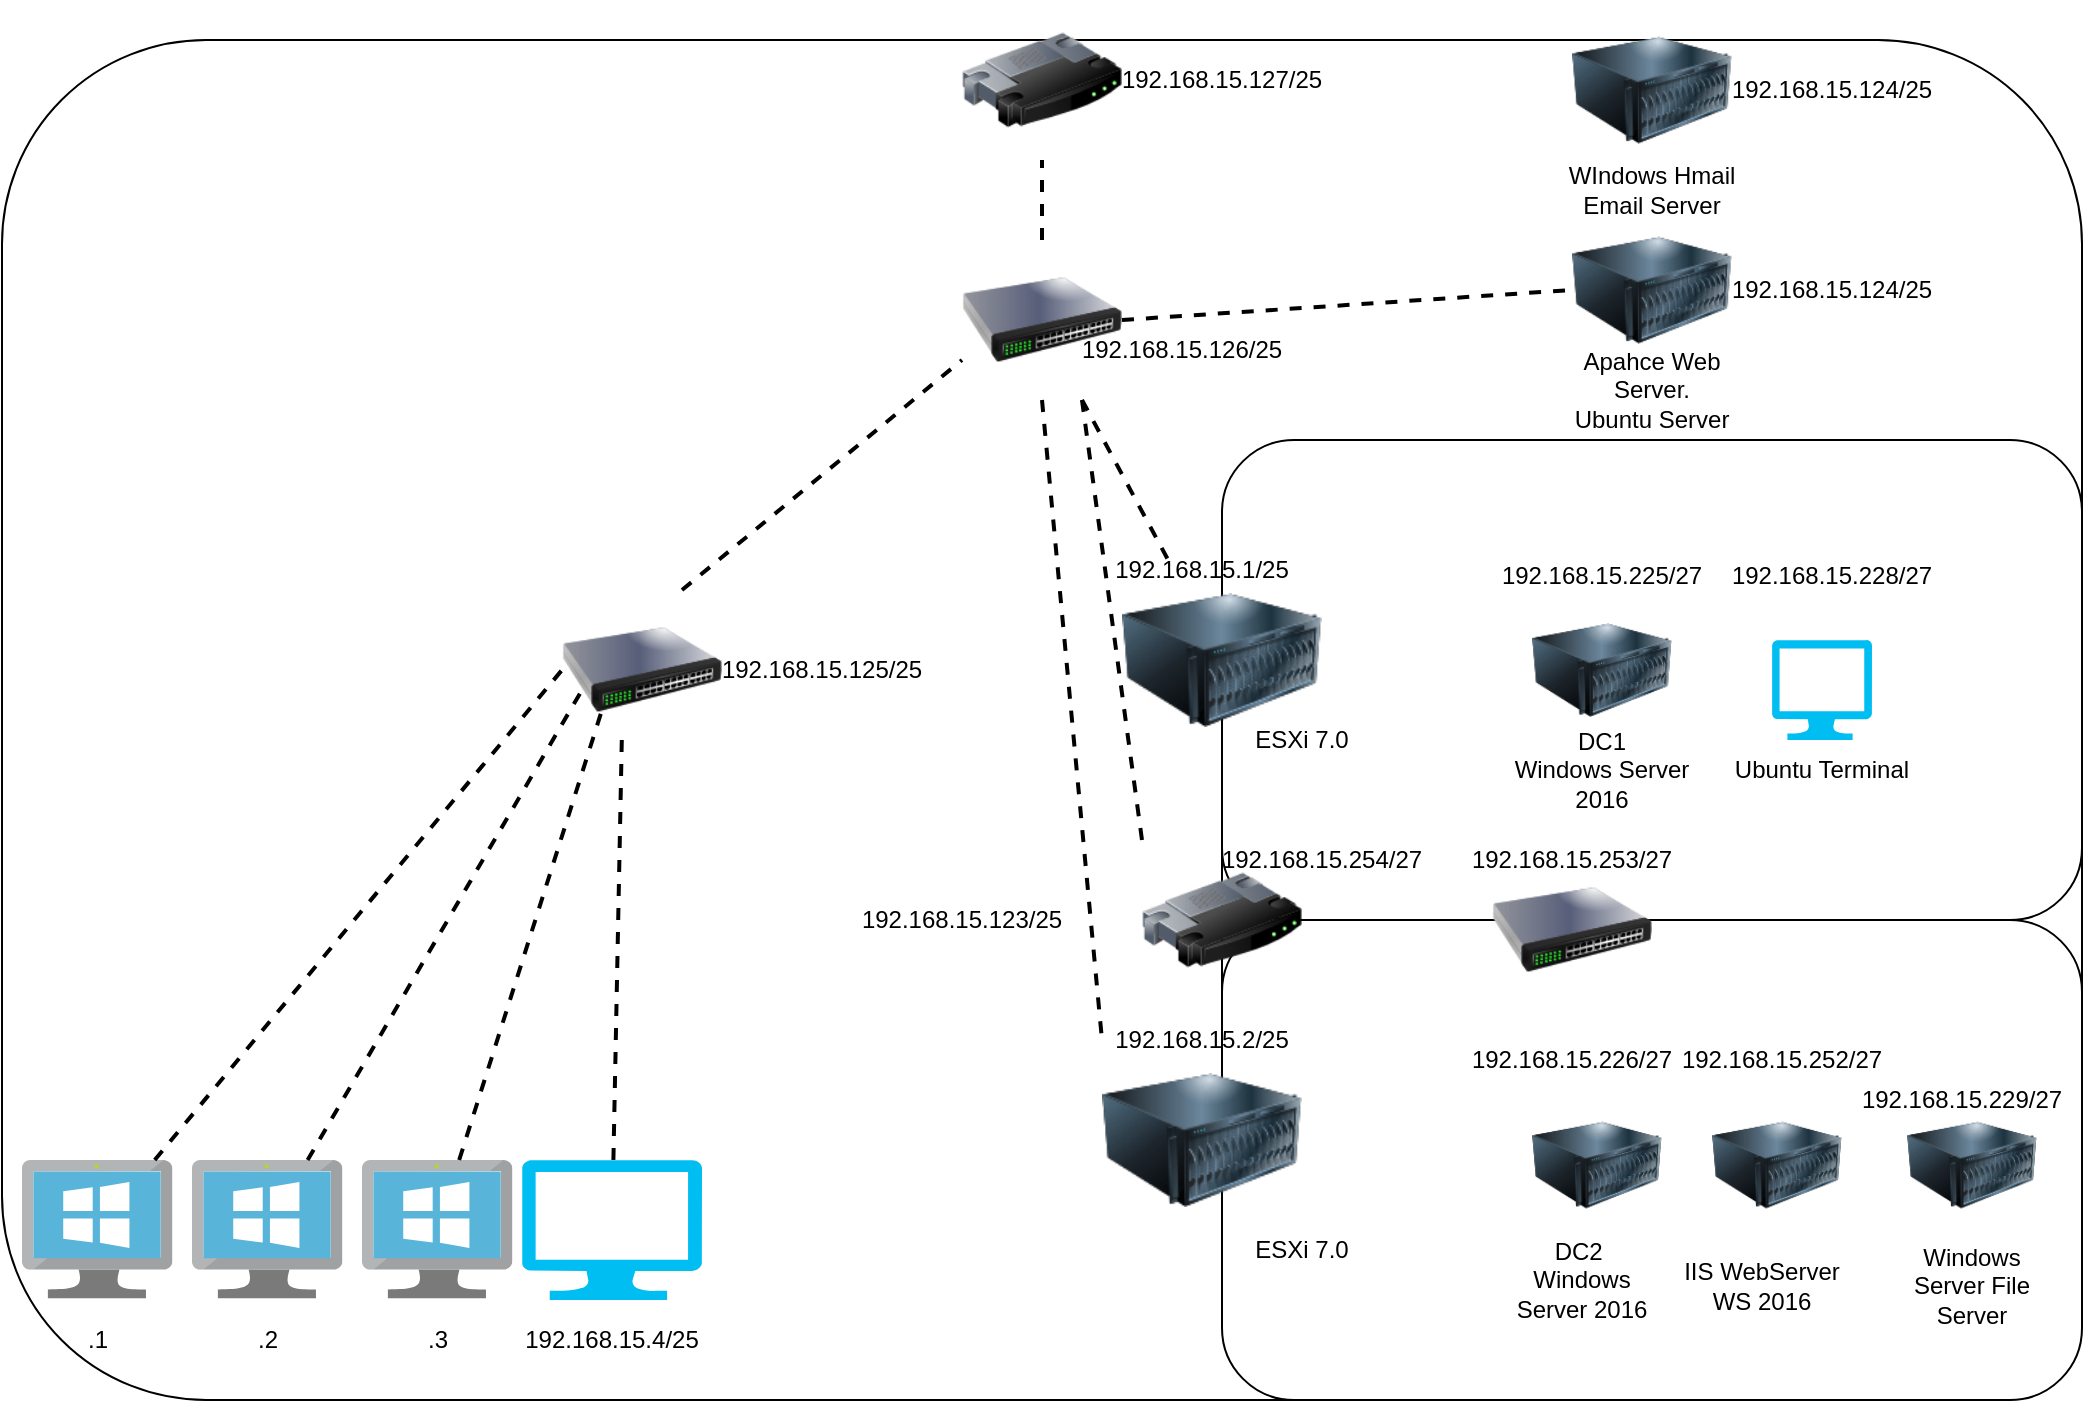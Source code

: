 <mxfile version="14.9.6" type="device"><diagram id="nnjuxWdasGRHSnFFC91E" name="Page-1"><mxGraphModel dx="2272" dy="794" grid="1" gridSize="10" guides="1" tooltips="1" connect="1" arrows="1" fold="1" page="1" pageScale="1" pageWidth="850" pageHeight="1100" math="0" shadow="0"><root><mxCell id="0"/><mxCell id="1" parent="0"/><mxCell id="9UgvL4gW6t7u2M4ycH3B-1" value="" style="rounded=1;whiteSpace=wrap;html=1;" parent="1" vertex="1"><mxGeometry x="-520" y="360" width="1040" height="680" as="geometry"/></mxCell><mxCell id="9UgvL4gW6t7u2M4ycH3B-2" value="" style="image;html=1;image=img/lib/clip_art/networking/Router_128x128.png" parent="1" vertex="1"><mxGeometry x="-40" y="340" width="80" height="80" as="geometry"/></mxCell><mxCell id="9UgvL4gW6t7u2M4ycH3B-7" value="" style="rounded=1;whiteSpace=wrap;html=1;" parent="1" vertex="1"><mxGeometry x="90" y="560" width="430" height="470" as="geometry"/></mxCell><mxCell id="9UgvL4gW6t7u2M4ycH3B-9" value="" style="image;html=1;image=img/lib/clip_art/networking/Switch_128x128.png" parent="1" vertex="1"><mxGeometry x="-40" y="460" width="80" height="80" as="geometry"/></mxCell><mxCell id="9UgvL4gW6t7u2M4ycH3B-10" value="" style="image;html=1;image=img/lib/clip_art/networking/Switch_128x128.png" parent="1" vertex="1"><mxGeometry x="-240" y="635" width="80" height="80" as="geometry"/></mxCell><mxCell id="9UgvL4gW6t7u2M4ycH3B-11" value="" style="image;html=1;image=img/lib/clip_art/computers/Server_128x128.png" parent="1" vertex="1"><mxGeometry x="265" y="445" width="80" height="80" as="geometry"/></mxCell><mxCell id="9UgvL4gW6t7u2M4ycH3B-15" value="" style="endArrow=none;dashed=1;html=1;strokeWidth=2;exitX=0.5;exitY=0;exitDx=0;exitDy=0;" parent="1" source="9UgvL4gW6t7u2M4ycH3B-9" target="9UgvL4gW6t7u2M4ycH3B-2" edge="1"><mxGeometry width="50" height="50" relative="1" as="geometry"><mxPoint x="60" y="465" as="sourcePoint"/><mxPoint x="-50" y="410" as="targetPoint"/></mxGeometry></mxCell><mxCell id="9UgvL4gW6t7u2M4ycH3B-17" value="" style="endArrow=none;dashed=1;html=1;strokeWidth=2;entryX=0;entryY=0.75;entryDx=0;entryDy=0;exitX=0.75;exitY=0;exitDx=0;exitDy=0;" parent="1" source="9UgvL4gW6t7u2M4ycH3B-10" target="9UgvL4gW6t7u2M4ycH3B-9" edge="1"><mxGeometry width="50" height="50" relative="1" as="geometry"><mxPoint x="-200" y="640" as="sourcePoint"/><mxPoint x="-80" y="630" as="targetPoint"/></mxGeometry></mxCell><mxCell id="9UgvL4gW6t7u2M4ycH3B-18" value="" style="endArrow=none;dashed=1;html=1;strokeWidth=2;entryX=0;entryY=0;entryDx=0;entryDy=0;exitX=0.75;exitY=1;exitDx=0;exitDy=0;" parent="1" source="9UgvL4gW6t7u2M4ycH3B-9" target="9UgvL4gW6t7u2M4ycH3B-6" edge="1"><mxGeometry width="50" height="50" relative="1" as="geometry"><mxPoint x="-190" y="650" as="sourcePoint"/><mxPoint x="-90" y="540" as="targetPoint"/></mxGeometry></mxCell><mxCell id="9UgvL4gW6t7u2M4ycH3B-19" value="" style="rounded=1;whiteSpace=wrap;html=1;" parent="1" vertex="1"><mxGeometry x="90" y="800" width="430" height="240" as="geometry"/></mxCell><mxCell id="9UgvL4gW6t7u2M4ycH3B-13" value="" style="image;html=1;image=img/lib/clip_art/computers/Server_128x128.png" parent="1" vertex="1"><mxGeometry x="30" y="860" width="100" height="100" as="geometry"/></mxCell><mxCell id="9UgvL4gW6t7u2M4ycH3B-20" value="" style="rounded=1;whiteSpace=wrap;html=1;" parent="1" vertex="1"><mxGeometry x="90" y="560" width="430" height="240" as="geometry"/></mxCell><mxCell id="9UgvL4gW6t7u2M4ycH3B-12" value="" style="image;html=1;image=img/lib/clip_art/computers/Server_128x128.png" parent="1" vertex="1"><mxGeometry x="40" y="620" width="100" height="100" as="geometry"/></mxCell><mxCell id="9UgvL4gW6t7u2M4ycH3B-6" value="" style="image;html=1;image=img/lib/clip_art/networking/Router_128x128.png" parent="1" vertex="1"><mxGeometry x="50" y="760" width="80" height="80" as="geometry"/></mxCell><mxCell id="9UgvL4gW6t7u2M4ycH3B-21" value="" style="endArrow=none;dashed=1;html=1;strokeWidth=2;entryX=0;entryY=0.5;entryDx=0;entryDy=0;exitX=1;exitY=0.5;exitDx=0;exitDy=0;" parent="1" source="9UgvL4gW6t7u2M4ycH3B-9" target="9UgvL4gW6t7u2M4ycH3B-11" edge="1"><mxGeometry width="50" height="50" relative="1" as="geometry"><mxPoint x="-30" y="530" as="sourcePoint"/><mxPoint x="240" y="455" as="targetPoint"/></mxGeometry></mxCell><mxCell id="9UgvL4gW6t7u2M4ycH3B-25" value="" style="verticalLabelPosition=bottom;html=1;verticalAlign=top;align=center;strokeColor=none;fillColor=#00BEF2;shape=mxgraph.azure.computer;pointerEvents=1;" parent="1" vertex="1"><mxGeometry x="-260" y="920" width="90" height="70" as="geometry"/></mxCell><mxCell id="9UgvL4gW6t7u2M4ycH3B-27" value="" style="shape=image;html=1;verticalAlign=top;verticalLabelPosition=bottom;labelBackgroundColor=#ffffff;imageAspect=0;aspect=fixed;image=https://cdn2.iconfinder.com/data/icons/fatcow/32x32/fedora.png" parent="1" vertex="1"><mxGeometry x="-230" y="930" width="30" height="30" as="geometry"/></mxCell><mxCell id="9UgvL4gW6t7u2M4ycH3B-29" value="" style="aspect=fixed;html=1;points=[];align=center;image;fontSize=12;image=img/lib/mscae/VirtualMachineWindows.svg;" parent="1" vertex="1"><mxGeometry x="-340" y="920" width="75.22" height="69.2" as="geometry"/></mxCell><mxCell id="9UgvL4gW6t7u2M4ycH3B-30" value="" style="aspect=fixed;html=1;points=[];align=center;image;fontSize=12;image=img/lib/mscae/VirtualMachineWindows.svg;" parent="1" vertex="1"><mxGeometry x="-425" y="920" width="75.22" height="69.2" as="geometry"/></mxCell><mxCell id="9UgvL4gW6t7u2M4ycH3B-31" value="" style="aspect=fixed;html=1;points=[];align=center;image;fontSize=12;image=img/lib/mscae/VirtualMachineWindows.svg;" parent="1" vertex="1"><mxGeometry x="-510" y="920" width="75.22" height="69.2" as="geometry"/></mxCell><mxCell id="9UgvL4gW6t7u2M4ycH3B-32" value="" style="endArrow=none;dashed=1;html=1;strokeWidth=2;entryX=0;entryY=0.5;entryDx=0;entryDy=0;" parent="1" source="9UgvL4gW6t7u2M4ycH3B-31" target="9UgvL4gW6t7u2M4ycH3B-10" edge="1"><mxGeometry width="50" height="50" relative="1" as="geometry"><mxPoint x="-360" y="815" as="sourcePoint"/><mxPoint x="-240" y="700" as="targetPoint"/></mxGeometry></mxCell><mxCell id="9UgvL4gW6t7u2M4ycH3B-35" value="" style="endArrow=none;dashed=1;html=1;strokeWidth=2;entryX=0;entryY=0.5;entryDx=0;entryDy=0;" parent="1" source="9UgvL4gW6t7u2M4ycH3B-25" edge="1"><mxGeometry width="50" height="50" relative="1" as="geometry"><mxPoint x="-281.409" y="930" as="sourcePoint"/><mxPoint x="-210" y="705" as="targetPoint"/></mxGeometry></mxCell><mxCell id="9UgvL4gW6t7u2M4ycH3B-33" value="" style="endArrow=none;dashed=1;html=1;strokeWidth=2;entryX=0;entryY=0.5;entryDx=0;entryDy=0;" parent="1" source="9UgvL4gW6t7u2M4ycH3B-30" edge="1"><mxGeometry width="50" height="50" relative="1" as="geometry"><mxPoint x="-433.632" y="930" as="sourcePoint"/><mxPoint x="-230" y="685" as="targetPoint"/></mxGeometry></mxCell><mxCell id="9UgvL4gW6t7u2M4ycH3B-34" value="" style="endArrow=none;dashed=1;html=1;strokeWidth=2;entryX=0;entryY=0.5;entryDx=0;entryDy=0;" parent="1" source="9UgvL4gW6t7u2M4ycH3B-29" edge="1"><mxGeometry width="50" height="50" relative="1" as="geometry"><mxPoint x="-357.191" y="930" as="sourcePoint"/><mxPoint x="-220" y="695" as="targetPoint"/></mxGeometry></mxCell><mxCell id="9UgvL4gW6t7u2M4ycH3B-28" value="" style="shape=image;html=1;verticalAlign=top;verticalLabelPosition=bottom;labelBackgroundColor=#ffffff;imageAspect=0;aspect=fixed;image=https://cdn1.iconfinder.com/data/icons/Vista-Inspirate_1.0/128x128/apps/fedora.png" parent="1" vertex="1"><mxGeometry x="-250" y="870" width="70" height="70" as="geometry"/></mxCell><mxCell id="9UgvL4gW6t7u2M4ycH3B-36" value="" style="image;html=1;image=img/lib/clip_art/computers/Server_128x128.png" parent="1" vertex="1"><mxGeometry x="245" y="640" width="70" height="70" as="geometry"/></mxCell><mxCell id="9UgvL4gW6t7u2M4ycH3B-37" value="" style="image;html=1;image=img/lib/clip_art/computers/Server_128x128.png" parent="1" vertex="1"><mxGeometry x="245" y="890" width="65" height="65" as="geometry"/></mxCell><mxCell id="9UgvL4gW6t7u2M4ycH3B-38" value="Apahce Web Server.&lt;br&gt;Ubuntu Server" style="text;html=1;strokeColor=none;fillColor=none;align=center;verticalAlign=middle;whiteSpace=wrap;rounded=0;" parent="1" vertex="1"><mxGeometry x="255" y="510" width="100" height="50" as="geometry"/></mxCell><mxCell id="9UgvL4gW6t7u2M4ycH3B-39" value="DC1&lt;br&gt;Windows Server 2016" style="text;html=1;strokeColor=none;fillColor=none;align=center;verticalAlign=middle;whiteSpace=wrap;rounded=0;" parent="1" vertex="1"><mxGeometry x="230" y="700" width="100" height="50" as="geometry"/></mxCell><mxCell id="9UgvL4gW6t7u2M4ycH3B-40" value="DC2&amp;nbsp;&lt;br&gt;Windows Server 2016" style="text;html=1;strokeColor=none;fillColor=none;align=center;verticalAlign=middle;whiteSpace=wrap;rounded=0;" parent="1" vertex="1"><mxGeometry x="230" y="960" width="80" height="40" as="geometry"/></mxCell><mxCell id="9UgvL4gW6t7u2M4ycH3B-41" value="ESXi 7.0" style="text;html=1;strokeColor=none;fillColor=none;align=center;verticalAlign=middle;whiteSpace=wrap;rounded=0;" parent="1" vertex="1"><mxGeometry x="80" y="685" width="100" height="50" as="geometry"/></mxCell><mxCell id="9UgvL4gW6t7u2M4ycH3B-42" value="ESXi 7.0" style="text;html=1;strokeColor=none;fillColor=none;align=center;verticalAlign=middle;whiteSpace=wrap;rounded=0;" parent="1" vertex="1"><mxGeometry x="80" y="940" width="100" height="50" as="geometry"/></mxCell><mxCell id="W9ml8QeSj8wIWOMCZa1G-1" value="192.168.15.127/25" style="text;html=1;strokeColor=none;fillColor=none;align=center;verticalAlign=middle;whiteSpace=wrap;rounded=0;" parent="1" vertex="1"><mxGeometry x="70" y="370" width="40" height="20" as="geometry"/></mxCell><mxCell id="W9ml8QeSj8wIWOMCZa1G-2" value="192.168.15.124/25" style="text;html=1;strokeColor=none;fillColor=none;align=center;verticalAlign=middle;whiteSpace=wrap;rounded=0;" parent="1" vertex="1"><mxGeometry x="375" y="475" width="40" height="20" as="geometry"/></mxCell><mxCell id="W9ml8QeSj8wIWOMCZa1G-3" value=".2" style="text;html=1;strokeColor=none;fillColor=none;align=center;verticalAlign=middle;whiteSpace=wrap;rounded=0;" parent="1" vertex="1"><mxGeometry x="-407.39" y="1000" width="40" height="20" as="geometry"/></mxCell><mxCell id="W9ml8QeSj8wIWOMCZa1G-4" value="192.168.15.125/25" style="text;html=1;strokeColor=none;fillColor=none;align=center;verticalAlign=middle;whiteSpace=wrap;rounded=0;" parent="1" vertex="1"><mxGeometry x="-130" y="665" width="40" height="20" as="geometry"/></mxCell><mxCell id="W9ml8QeSj8wIWOMCZa1G-5" value=".1" style="text;html=1;strokeColor=none;fillColor=none;align=center;verticalAlign=middle;whiteSpace=wrap;rounded=0;" parent="1" vertex="1"><mxGeometry x="-492.39" y="1000" width="40" height="20" as="geometry"/></mxCell><mxCell id="W9ml8QeSj8wIWOMCZa1G-6" value="192.168.15.4/25" style="text;html=1;strokeColor=none;fillColor=none;align=center;verticalAlign=middle;whiteSpace=wrap;rounded=0;" parent="1" vertex="1"><mxGeometry x="-235" y="1000" width="40" height="20" as="geometry"/></mxCell><mxCell id="W9ml8QeSj8wIWOMCZa1G-7" value=".3" style="text;html=1;strokeColor=none;fillColor=none;align=center;verticalAlign=middle;whiteSpace=wrap;rounded=0;" parent="1" vertex="1"><mxGeometry x="-322.39" y="1000" width="40" height="20" as="geometry"/></mxCell><mxCell id="W9ml8QeSj8wIWOMCZa1G-9" value="192.168.15.126/25" style="text;html=1;strokeColor=none;fillColor=none;align=center;verticalAlign=middle;whiteSpace=wrap;rounded=0;" parent="1" vertex="1"><mxGeometry x="50" y="505" width="40" height="20" as="geometry"/></mxCell><mxCell id="W9ml8QeSj8wIWOMCZa1G-10" value="192.168.15.123/25" style="text;html=1;strokeColor=none;fillColor=none;align=center;verticalAlign=middle;whiteSpace=wrap;rounded=0;" parent="1" vertex="1"><mxGeometry x="-60" y="790" width="40" height="20" as="geometry"/></mxCell><mxCell id="W9ml8QeSj8wIWOMCZa1G-11" value="192.168.15.254/27" style="text;html=1;strokeColor=none;fillColor=none;align=center;verticalAlign=middle;whiteSpace=wrap;rounded=0;" parent="1" vertex="1"><mxGeometry x="120" y="760" width="40" height="20" as="geometry"/></mxCell><mxCell id="W9ml8QeSj8wIWOMCZa1G-14" value="192.168.15.2/25" style="text;html=1;strokeColor=none;fillColor=none;align=center;verticalAlign=middle;whiteSpace=wrap;rounded=0;" parent="1" vertex="1"><mxGeometry x="60" y="850" width="40" height="20" as="geometry"/></mxCell><mxCell id="W9ml8QeSj8wIWOMCZa1G-16" value="192.168.15.252/27" style="text;html=1;strokeColor=none;fillColor=none;align=center;verticalAlign=middle;whiteSpace=wrap;rounded=0;" parent="1" vertex="1"><mxGeometry x="350" y="860" width="40" height="20" as="geometry"/></mxCell><mxCell id="W9ml8QeSj8wIWOMCZa1G-17" value="" style="image;html=1;image=img/lib/clip_art/computers/Server_128x128.png" parent="1" vertex="1"><mxGeometry x="335" y="890" width="65" height="65" as="geometry"/></mxCell><mxCell id="W9ml8QeSj8wIWOMCZa1G-18" value="IIS WebServer WS 2016" style="text;html=1;strokeColor=none;fillColor=none;align=center;verticalAlign=middle;whiteSpace=wrap;rounded=0;" parent="1" vertex="1"><mxGeometry x="320" y="960" width="80" height="45" as="geometry"/></mxCell><mxCell id="W9ml8QeSj8wIWOMCZa1G-19" value="" style="image;html=1;image=img/lib/clip_art/networking/Switch_128x128.png" parent="1" vertex="1"><mxGeometry x="225" y="765" width="80" height="80" as="geometry"/></mxCell><mxCell id="W9ml8QeSj8wIWOMCZa1G-20" value="192.168.15.253/27" style="text;html=1;strokeColor=none;fillColor=none;align=center;verticalAlign=middle;whiteSpace=wrap;rounded=0;" parent="1" vertex="1"><mxGeometry x="245" y="760" width="40" height="20" as="geometry"/></mxCell><mxCell id="W9ml8QeSj8wIWOMCZa1G-21" value="192.168.15.226/27" style="text;html=1;strokeColor=none;fillColor=none;align=center;verticalAlign=middle;whiteSpace=wrap;rounded=0;" parent="1" vertex="1"><mxGeometry x="245" y="860" width="40" height="20" as="geometry"/></mxCell><mxCell id="W9ml8QeSj8wIWOMCZa1G-22" value="192.168.15.225/27" style="text;html=1;strokeColor=none;fillColor=none;align=center;verticalAlign=middle;whiteSpace=wrap;rounded=0;" parent="1" vertex="1"><mxGeometry x="260" y="620" width="40" height="15" as="geometry"/></mxCell><mxCell id="EemsxDfEmWNsPZTyzB06-6" value="192.168.15.229/27" style="text;html=1;strokeColor=none;fillColor=none;align=center;verticalAlign=middle;whiteSpace=wrap;rounded=0;" parent="1" vertex="1"><mxGeometry x="440" y="880" width="40" height="20" as="geometry"/></mxCell><mxCell id="EemsxDfEmWNsPZTyzB06-7" value="" style="image;html=1;image=img/lib/clip_art/computers/Server_128x128.png" parent="1" vertex="1"><mxGeometry x="432.5" y="890" width="65" height="65" as="geometry"/></mxCell><mxCell id="EemsxDfEmWNsPZTyzB06-8" value="Windows Server File Server" style="text;html=1;strokeColor=none;fillColor=none;align=center;verticalAlign=middle;whiteSpace=wrap;rounded=0;" parent="1" vertex="1"><mxGeometry x="425" y="960" width="80" height="45" as="geometry"/></mxCell><mxCell id="W9ml8QeSj8wIWOMCZa1G-13" value="192.168.15.1/25" style="text;html=1;strokeColor=none;fillColor=none;align=center;verticalAlign=middle;whiteSpace=wrap;rounded=0;" parent="1" vertex="1"><mxGeometry x="60" y="615" width="40" height="20" as="geometry"/></mxCell><mxCell id="ydycnZmSVUOqvBNucr2x-3" value="" style="endArrow=none;dashed=1;html=1;strokeWidth=2;exitX=0.75;exitY=1;exitDx=0;exitDy=0;" edge="1" parent="1" source="9UgvL4gW6t7u2M4ycH3B-9" target="9UgvL4gW6t7u2M4ycH3B-12"><mxGeometry width="50" height="50" relative="1" as="geometry"><mxPoint x="30" y="550" as="sourcePoint"/><mxPoint x="70" y="770" as="targetPoint"/></mxGeometry></mxCell><mxCell id="ydycnZmSVUOqvBNucr2x-4" value="" style="endArrow=none;dashed=1;html=1;strokeWidth=2;entryX=0;entryY=0;entryDx=0;entryDy=0;exitX=0.5;exitY=1;exitDx=0;exitDy=0;" edge="1" parent="1" source="9UgvL4gW6t7u2M4ycH3B-9" target="9UgvL4gW6t7u2M4ycH3B-13"><mxGeometry width="50" height="50" relative="1" as="geometry"><mxPoint x="40" y="560" as="sourcePoint"/><mxPoint x="80" y="780" as="targetPoint"/></mxGeometry></mxCell><mxCell id="ydycnZmSVUOqvBNucr2x-7" value="" style="verticalLabelPosition=bottom;html=1;verticalAlign=top;align=center;strokeColor=none;fillColor=#00BEF2;shape=mxgraph.azure.computer;pointerEvents=1;" vertex="1" parent="1"><mxGeometry x="365" y="660" width="50" height="50" as="geometry"/></mxCell><mxCell id="ydycnZmSVUOqvBNucr2x-9" value="Ubuntu Terminal" style="text;html=1;strokeColor=none;fillColor=none;align=center;verticalAlign=middle;whiteSpace=wrap;rounded=0;" vertex="1" parent="1"><mxGeometry x="340" y="700" width="100" height="50" as="geometry"/></mxCell><mxCell id="ydycnZmSVUOqvBNucr2x-10" value="192.168.15.228/27" style="text;html=1;strokeColor=none;fillColor=none;align=center;verticalAlign=middle;whiteSpace=wrap;rounded=0;" vertex="1" parent="1"><mxGeometry x="375" y="620" width="40" height="15" as="geometry"/></mxCell><mxCell id="ydycnZmSVUOqvBNucr2x-11" value="" style="image;html=1;image=img/lib/clip_art/computers/Server_128x128.png" vertex="1" parent="1"><mxGeometry x="265" y="345" width="80" height="80" as="geometry"/></mxCell><mxCell id="ydycnZmSVUOqvBNucr2x-12" value="WIndows Hmail Email Server" style="text;html=1;strokeColor=none;fillColor=none;align=center;verticalAlign=middle;whiteSpace=wrap;rounded=0;" vertex="1" parent="1"><mxGeometry x="255" y="410" width="100" height="50" as="geometry"/></mxCell><mxCell id="ydycnZmSVUOqvBNucr2x-13" value="192.168.15.124/25" style="text;html=1;strokeColor=none;fillColor=none;align=center;verticalAlign=middle;whiteSpace=wrap;rounded=0;" vertex="1" parent="1"><mxGeometry x="375" y="375" width="40" height="20" as="geometry"/></mxCell></root></mxGraphModel></diagram></mxfile>